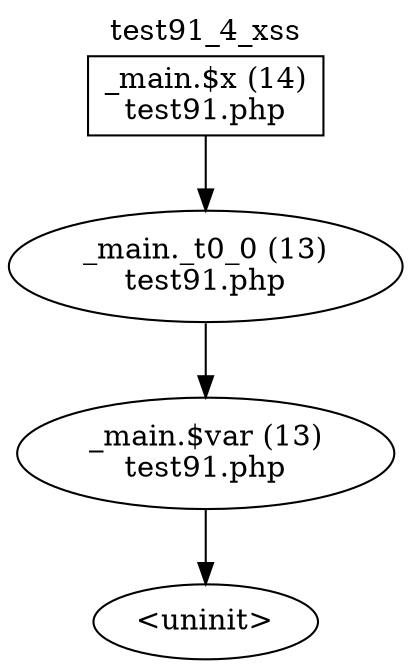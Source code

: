 digraph cfg {
  label="test91_4_xss";
  labelloc=t;
  n1 [shape=box, label="_main.$x (14)\ntest91.php"];
  n2 [shape=ellipse, label="_main._t0_0 (13)\ntest91.php"];
  n3 [shape=ellipse, label="_main.$var (13)\ntest91.php"];
  n4 [shape=ellipse, label="<uninit>"];
  n1 -> n2;
  n2 -> n3;
  n3 -> n4;
}

